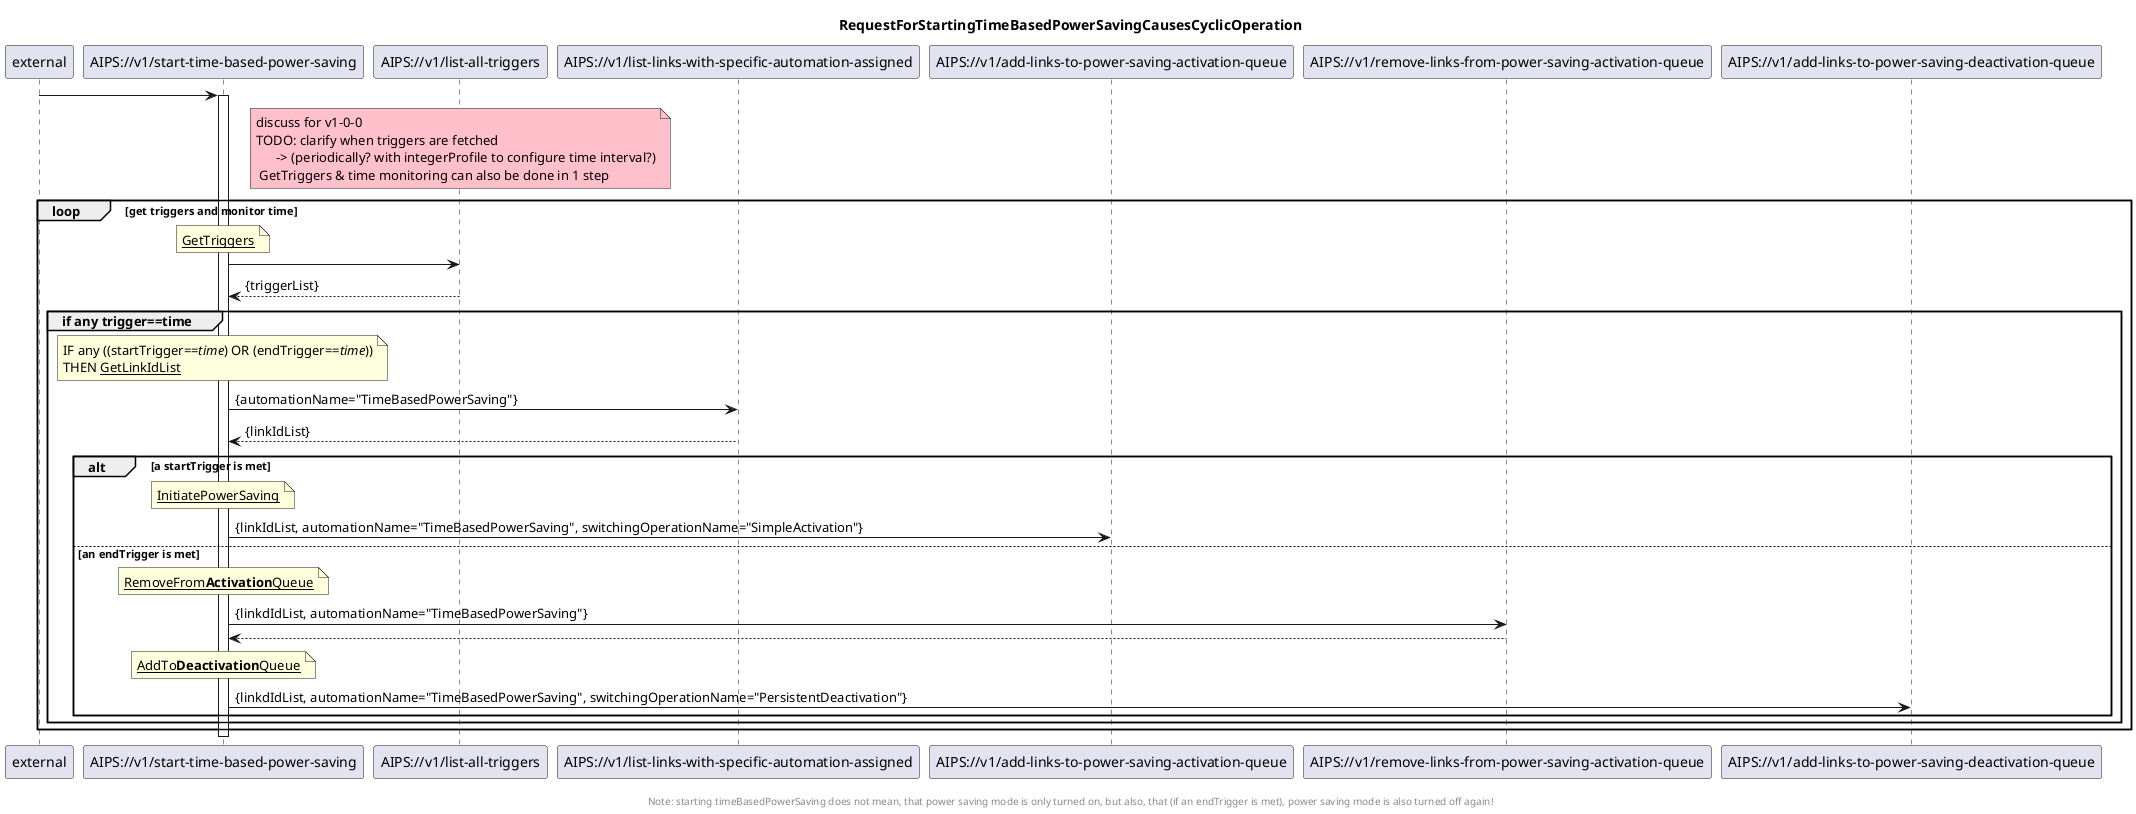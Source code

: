 @startuml 210_startTimeBasedPowerSaving
skinparam responseMessageBelowArrow true

title
RequestForStartingTimeBasedPowerSavingCausesCyclicOperation
end title

participant "external" as requestor
participant "AIPS://v1/start-time-based-power-saving" as startPsModule
participant "AIPS://v1/list-all-triggers" as listTriggers
participant "AIPS://v1/list-links-with-specific-automation-assigned" as listLinks
participant "AIPS://v1/add-links-to-power-saving-activation-queue" as startSimpleActivation
participant "AIPS://v1/remove-links-from-power-saving-activation-queue" as stopSimpleActivation
participant "AIPS://v1/add-links-to-power-saving-deactivation-queue" as startPersistentDeactivation


requestor -> startPsModule
activate startPsModule

'open question:
note over listTriggers #Pink
 discuss for v1-0-0
 TODO: clarify when triggers are fetched
       -> (periodically? with integerProfile to configure time interval?)
  GetTriggers & time monitoring can also be done in 1 step      
end note


loop get triggers and monitor time
'get triggers
note over startPsModule
  <u>GetTriggers</u>
end note
startPsModule -> listTriggers
listTriggers --> startPsModule: {triggerList}



  'monitor if any trigger is met
  group if any trigger==time
    note over startPsModule
      IF any ((startTrigger==<i>time</i>) OR (endTrigger==<i>time</i>))
      THEN <u>GetLinkIdList</u>
    end note
    startPsModule -> listLinks: {automationName="TimeBasedPowerSaving"}
    listLinks --> startPsModule: {linkIdList}

    alt a startTrigger is met
      'StartTrigger is met
      note over startPsModule
        <u>InitiatePowerSaving</u>
      end note
      startPsModule -> startSimpleActivation: {linkIdList, automationName="TimeBasedPowerSaving", switchingOperationName="SimpleActivation"}

    else an endTrigger is met
      'EndTrigger is met: stop ongoing/planned power saving
      note over startPsModule
          <u>RemoveFrom<b>Activation</b>Queue</u>
      end note
      startPsModule -> stopSimpleActivation: {linkdIdList, automationName="TimeBasedPowerSaving"}
      stopSimpleActivation --> startPsModule

      'EndTrigger is met: initiate power saving switch-off
      note over startPsModule
          <u>AddTo<b>Deactivation</b>Queue</u>
      end note
      startPsModule -> startPersistentDeactivation: {linkdIdList, automationName="TimeBasedPowerSaving", switchingOperationName="PersistentDeactivation"}

    end
  end

end

deactivate startPsModule

footer

  Note: starting timeBasedPowerSaving does not mean, that power saving mode is only turned on, but also, that (if an endTrigger is met), power saving mode is also turned off again!
end footer

@enduml